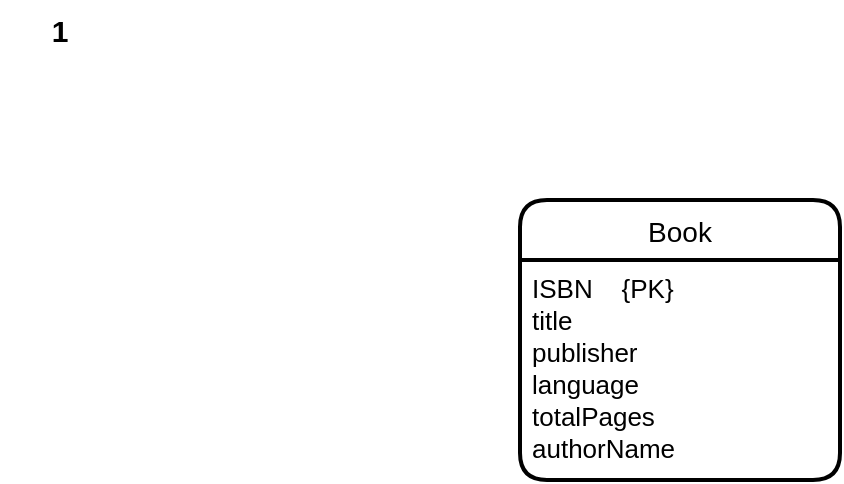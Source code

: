 <mxfile version="20.8.3" type="device" pages="10"><diagram id="em49HQUO6F98tgu2VS7F" name="Page-1"><mxGraphModel dx="1050" dy="581" grid="1" gridSize="10" guides="1" tooltips="1" connect="1" arrows="1" fold="1" page="1" pageScale="1" pageWidth="850" pageHeight="1100" math="0" shadow="0"><root><mxCell id="0"/><mxCell id="1" parent="0"/><mxCell id="4Pxe2GLM3o-UovhNpKrI-5" value="Book" style="swimlane;childLayout=stackLayout;horizontal=1;startSize=30;horizontalStack=0;rounded=1;fontSize=14;fontStyle=0;strokeWidth=2;resizeParent=0;resizeLast=1;shadow=0;dashed=0;align=center;" vertex="1" parent="1"><mxGeometry x="300" y="150" width="160" height="140" as="geometry"/></mxCell><mxCell id="4Pxe2GLM3o-UovhNpKrI-6" value="ISBN    {PK}&#10;title&#10;publisher&#10;language&#10;totalPages&#10;authorName" style="align=left;strokeColor=none;fillColor=none;spacingLeft=4;fontSize=13;verticalAlign=top;resizable=0;rotatable=0;part=1;" vertex="1" parent="4Pxe2GLM3o-UovhNpKrI-5"><mxGeometry y="30" width="160" height="110" as="geometry"/></mxCell><mxCell id="8RqC-u0zFsQGXUJhnK-9-1" value="&lt;font style=&quot;font-size: 15px;&quot;&gt;&lt;b&gt;1&lt;/b&gt;&lt;/font&gt;" style="text;html=1;strokeColor=none;fillColor=none;align=center;verticalAlign=middle;whiteSpace=wrap;rounded=0;fontSize=13;" vertex="1" parent="1"><mxGeometry x="40" y="50" width="60" height="30" as="geometry"/></mxCell></root></mxGraphModel></diagram><diagram id="4D7NI1IStGBQcWC2x3ae" name="Page-2"><mxGraphModel dx="1050" dy="523" grid="1" gridSize="10" guides="1" tooltips="1" connect="1" arrows="1" fold="1" page="1" pageScale="1" pageWidth="850" pageHeight="1100" math="0" shadow="0"><root><mxCell id="0"/><mxCell id="1" parent="0"/><mxCell id="xBbLlZNSWi98xusFp-vI-1" value="Book" style="swimlane;childLayout=stackLayout;horizontal=1;startSize=30;horizontalStack=0;rounded=1;fontSize=14;fontStyle=0;strokeWidth=2;resizeParent=0;resizeLast=1;shadow=0;dashed=0;align=center;" vertex="1" parent="1"><mxGeometry x="160" y="130" width="160" height="130" as="geometry"/></mxCell><mxCell id="xBbLlZNSWi98xusFp-vI-2" value="ISBN    {PK}&#10;title&#10;publisher&#10;language&#10;totalPages" style="align=left;strokeColor=none;fillColor=none;spacingLeft=4;fontSize=13;verticalAlign=top;resizable=0;rotatable=0;part=1;" vertex="1" parent="xBbLlZNSWi98xusFp-vI-1"><mxGeometry y="30" width="160" height="100" as="geometry"/></mxCell><mxCell id="xBbLlZNSWi98xusFp-vI-3" value="Author" style="swimlane;childLayout=stackLayout;horizontal=1;startSize=30;horizontalStack=0;rounded=1;fontSize=14;fontStyle=0;strokeWidth=2;resizeParent=0;resizeLast=1;shadow=0;dashed=0;align=center;" vertex="1" parent="1"><mxGeometry x="530" y="135" width="160" height="120" as="geometry"/></mxCell><mxCell id="xBbLlZNSWi98xusFp-vI-4" value="authorId    {PK}&#10;name&#10;placeOfOrigin" style="align=left;strokeColor=none;fillColor=none;spacingLeft=4;fontSize=13;verticalAlign=top;resizable=0;rotatable=0;part=1;" vertex="1" parent="xBbLlZNSWi98xusFp-vI-3"><mxGeometry y="30" width="160" height="90" as="geometry"/></mxCell><mxCell id="xBbLlZNSWi98xusFp-vI-6" value="" style="endArrow=classic;html=1;rounded=0;fontSize=13;exitX=0;exitY=0.5;exitDx=0;exitDy=0;entryX=1.017;entryY=0.362;entryDx=0;entryDy=0;entryPerimeter=0;" edge="1" parent="1" source="xBbLlZNSWi98xusFp-vI-3" target="xBbLlZNSWi98xusFp-vI-2"><mxGeometry width="50" height="50" relative="1" as="geometry"><mxPoint x="400" y="330" as="sourcePoint"/><mxPoint x="450" y="280" as="targetPoint"/></mxGeometry></mxCell><mxCell id="xBbLlZNSWi98xusFp-vI-7" value="writes" style="text;html=1;strokeColor=none;fillColor=none;align=center;verticalAlign=middle;whiteSpace=wrap;rounded=0;fontSize=13;" vertex="1" parent="1"><mxGeometry x="395" y="170" width="60" height="30" as="geometry"/></mxCell><mxCell id="xBbLlZNSWi98xusFp-vI-8" value="1..*" style="text;html=1;strokeColor=none;fillColor=none;align=center;verticalAlign=middle;whiteSpace=wrap;rounded=0;fontSize=13;" vertex="1" parent="1"><mxGeometry x="310" y="200" width="60" height="30" as="geometry"/></mxCell><mxCell id="xBbLlZNSWi98xusFp-vI-9" value="1..1" style="text;html=1;strokeColor=none;fillColor=none;align=center;verticalAlign=middle;whiteSpace=wrap;rounded=0;fontSize=13;" vertex="1" parent="1"><mxGeometry x="480" y="200" width="60" height="30" as="geometry"/></mxCell><mxCell id="7C8YVGfavrSms_Jtfvi5-1" value="&lt;span style=&quot;color: rgb(0, 0, 0); font-family: Helvetica; font-size: 13px; font-style: normal; font-variant-ligatures: normal; font-variant-caps: normal; font-weight: 400; letter-spacing: normal; orphans: 2; text-align: center; text-indent: 0px; text-transform: none; widows: 2; word-spacing: 0px; -webkit-text-stroke-width: 0px; background-color: rgb(251, 251, 251); text-decoration-thickness: initial; text-decoration-style: initial; text-decoration-color: initial; float: none; display: inline !important;&quot;&gt;{authorId is a Primary key added by me}&lt;/span&gt;" style="text;whiteSpace=wrap;html=1;fontSize=13;" vertex="1" parent="1"><mxGeometry x="550" y="260" width="130" height="50" as="geometry"/></mxCell><mxCell id="QcgUV7USD4Li4kKsUYJy-1" value="&lt;font style=&quot;font-size: 15px;&quot;&gt;&lt;b&gt;2&lt;/b&gt;&lt;/font&gt;" style="text;html=1;strokeColor=none;fillColor=none;align=center;verticalAlign=middle;whiteSpace=wrap;rounded=0;fontSize=13;" vertex="1" parent="1"><mxGeometry x="40" y="50" width="60" height="30" as="geometry"/></mxCell></root></mxGraphModel></diagram><diagram id="MW9VjwIF_dgGICYse0jq" name="Page-3"><mxGraphModel dx="1050" dy="523" grid="1" gridSize="10" guides="1" tooltips="1" connect="1" arrows="1" fold="1" page="1" pageScale="1" pageWidth="850" pageHeight="1100" math="0" shadow="0"><root><mxCell id="0"/><mxCell id="1" parent="0"/><mxCell id="c5oSD9W3ed1blnRoFO56-1" value="Book" style="swimlane;childLayout=stackLayout;horizontal=1;startSize=30;horizontalStack=0;rounded=1;fontSize=14;fontStyle=0;strokeWidth=2;resizeParent=0;resizeLast=1;shadow=0;dashed=0;align=center;" vertex="1" parent="1"><mxGeometry x="180" y="140" width="160" height="120" as="geometry"/></mxCell><mxCell id="c5oSD9W3ed1blnRoFO56-2" value="ISBN    {PK}&#10;title&#10;language&#10;totalPages" style="align=left;strokeColor=none;fillColor=none;spacingLeft=4;fontSize=13;verticalAlign=top;resizable=0;rotatable=0;part=1;" vertex="1" parent="c5oSD9W3ed1blnRoFO56-1"><mxGeometry y="30" width="160" height="90" as="geometry"/></mxCell><mxCell id="c5oSD9W3ed1blnRoFO56-3" value="Author" style="swimlane;childLayout=stackLayout;horizontal=1;startSize=30;horizontalStack=0;rounded=1;fontSize=14;fontStyle=0;strokeWidth=2;resizeParent=0;resizeLast=1;shadow=0;dashed=0;align=center;" vertex="1" parent="1"><mxGeometry x="520" y="140" width="160" height="120" as="geometry"/></mxCell><mxCell id="c5oSD9W3ed1blnRoFO56-4" value="authorId     {PK}&#10;name&#10;placeOfOrigin" style="align=left;strokeColor=none;fillColor=none;spacingLeft=4;fontSize=13;verticalAlign=top;resizable=0;rotatable=0;part=1;" vertex="1" parent="c5oSD9W3ed1blnRoFO56-3"><mxGeometry y="30" width="160" height="90" as="geometry"/></mxCell><mxCell id="c5oSD9W3ed1blnRoFO56-5" value="Publisher" style="swimlane;childLayout=stackLayout;horizontal=1;startSize=30;horizontalStack=0;rounded=1;fontSize=14;fontStyle=0;strokeWidth=2;resizeParent=0;resizeLast=1;shadow=0;dashed=0;align=center;" vertex="1" parent="1"><mxGeometry x="520" y="360" width="160" height="120" as="geometry"/></mxCell><mxCell id="c5oSD9W3ed1blnRoFO56-6" value="publisherId    {PK}&#10;name&#10;city&#10;country" style="align=left;strokeColor=none;fillColor=none;spacingLeft=4;fontSize=13;verticalAlign=top;resizable=0;rotatable=0;part=1;" vertex="1" parent="c5oSD9W3ed1blnRoFO56-5"><mxGeometry y="30" width="160" height="90" as="geometry"/></mxCell><mxCell id="c5oSD9W3ed1blnRoFO56-7" value="" style="endArrow=classic;html=1;rounded=0;fontSize=13;exitX=1;exitY=0.5;exitDx=0;exitDy=0;entryX=0;entryY=0.5;entryDx=0;entryDy=0;" edge="1" parent="1" source="c5oSD9W3ed1blnRoFO56-2" target="c5oSD9W3ed1blnRoFO56-4"><mxGeometry width="50" height="50" relative="1" as="geometry"><mxPoint x="400" y="330" as="sourcePoint"/><mxPoint x="450" y="280" as="targetPoint"/></mxGeometry></mxCell><mxCell id="c5oSD9W3ed1blnRoFO56-8" value="writtenBy" style="text;html=1;strokeColor=none;fillColor=none;align=center;verticalAlign=middle;whiteSpace=wrap;rounded=0;fontSize=13;" vertex="1" parent="1"><mxGeometry x="400" y="190" width="60" height="30" as="geometry"/></mxCell><mxCell id="c5oSD9W3ed1blnRoFO56-10" value="1..*" style="text;html=1;strokeColor=none;fillColor=none;align=center;verticalAlign=middle;whiteSpace=wrap;rounded=0;fontSize=13;" vertex="1" parent="1"><mxGeometry x="470" y="220" width="60" height="30" as="geometry"/></mxCell><mxCell id="c5oSD9W3ed1blnRoFO56-11" value="1..*" style="text;html=1;strokeColor=none;fillColor=none;align=center;verticalAlign=middle;whiteSpace=wrap;rounded=0;fontSize=13;" vertex="1" parent="1"><mxGeometry x="330" y="220" width="60" height="30" as="geometry"/></mxCell><mxCell id="c5oSD9W3ed1blnRoFO56-12" value="" style="endArrow=classic;html=1;rounded=0;fontSize=13;entryX=0.5;entryY=1;entryDx=0;entryDy=0;" edge="1" parent="1" target="c5oSD9W3ed1blnRoFO56-2"><mxGeometry width="50" height="50" relative="1" as="geometry"><mxPoint x="260" y="420" as="sourcePoint"/><mxPoint x="450" y="280" as="targetPoint"/></mxGeometry></mxCell><mxCell id="c5oSD9W3ed1blnRoFO56-13" value="" style="endArrow=none;html=1;rounded=0;fontSize=13;entryX=-0.015;entryY=0.336;entryDx=0;entryDy=0;entryPerimeter=0;" edge="1" parent="1" target="c5oSD9W3ed1blnRoFO56-6"><mxGeometry width="50" height="50" relative="1" as="geometry"><mxPoint x="260" y="420" as="sourcePoint"/><mxPoint x="450" y="280" as="targetPoint"/></mxGeometry></mxCell><mxCell id="c5oSD9W3ed1blnRoFO56-14" value="publishes" style="text;html=1;strokeColor=none;fillColor=none;align=center;verticalAlign=middle;whiteSpace=wrap;rounded=0;fontSize=13;" vertex="1" parent="1"><mxGeometry x="270" y="420" width="60" height="30" as="geometry"/></mxCell><mxCell id="c5oSD9W3ed1blnRoFO56-15" value="1..*" style="text;html=1;strokeColor=none;fillColor=none;align=center;verticalAlign=middle;whiteSpace=wrap;rounded=0;fontSize=13;" vertex="1" parent="1"><mxGeometry x="210" y="270" width="60" height="30" as="geometry"/></mxCell><mxCell id="c5oSD9W3ed1blnRoFO56-16" value="1..1" style="text;html=1;strokeColor=none;fillColor=none;align=center;verticalAlign=middle;whiteSpace=wrap;rounded=0;fontSize=13;" vertex="1" parent="1"><mxGeometry x="470" y="420" width="60" height="30" as="geometry"/></mxCell><mxCell id="c5oSD9W3ed1blnRoFO56-25" value="{publisherId is a Primary key added by me}" style="text;html=1;strokeColor=none;fillColor=none;align=center;verticalAlign=middle;whiteSpace=wrap;rounded=0;fontSize=13;" vertex="1" parent="1"><mxGeometry x="540" y="480" width="120" height="60" as="geometry"/></mxCell><mxCell id="c5oSD9W3ed1blnRoFO56-27" value="{authorId is a Primary key added by me}" style="text;html=1;strokeColor=none;fillColor=none;align=center;verticalAlign=middle;whiteSpace=wrap;rounded=0;fontSize=13;" vertex="1" parent="1"><mxGeometry x="530" y="260" width="120" height="60" as="geometry"/></mxCell><mxCell id="UdQjd_RxcVc2izma8GKF-1" value="&lt;font style=&quot;font-size: 15px;&quot;&gt;&lt;b&gt;3&lt;/b&gt;&lt;/font&gt;" style="text;html=1;strokeColor=none;fillColor=none;align=center;verticalAlign=middle;whiteSpace=wrap;rounded=0;fontSize=13;" vertex="1" parent="1"><mxGeometry x="40" y="50" width="60" height="30" as="geometry"/></mxCell></root></mxGraphModel></diagram><diagram id="RR2Hn0aANAKV0ElpyQyD" name="Page-4"><mxGraphModel dx="1050" dy="523" grid="1" gridSize="10" guides="1" tooltips="1" connect="1" arrows="1" fold="1" page="1" pageScale="1" pageWidth="850" pageHeight="1100" math="0" shadow="0"><root><mxCell id="0"/><mxCell id="1" parent="0"/><mxCell id="3CfBchFyKI7Il9-cLbLR-1" value="TelevisionSet" style="swimlane;childLayout=stackLayout;horizontal=1;startSize=30;horizontalStack=0;rounded=1;fontSize=14;fontStyle=0;strokeWidth=2;resizeParent=0;resizeLast=1;shadow=0;dashed=0;align=center;" vertex="1" parent="1"><mxGeometry x="50" y="240" width="160" height="120" as="geometry"/></mxCell><mxCell id="3CfBchFyKI7Il9-cLbLR-2" value="SerialNumber    {PK}" style="align=left;strokeColor=none;fillColor=none;spacingLeft=4;fontSize=13;verticalAlign=top;resizable=0;rotatable=0;part=1;" vertex="1" parent="3CfBchFyKI7Il9-cLbLR-1"><mxGeometry y="30" width="160" height="90" as="geometry"/></mxCell><mxCell id="3CfBchFyKI7Il9-cLbLR-3" value="Manufacturer" style="swimlane;childLayout=stackLayout;horizontal=1;startSize=30;horizontalStack=0;rounded=1;fontSize=14;fontStyle=0;strokeWidth=2;resizeParent=0;resizeLast=1;shadow=0;dashed=0;align=center;" vertex="1" parent="1"><mxGeometry x="370" y="240" width="160" height="120" as="geometry"/></mxCell><mxCell id="3CfBchFyKI7Il9-cLbLR-4" value="name      {PK}" style="align=left;strokeColor=none;fillColor=none;spacingLeft=4;fontSize=13;verticalAlign=top;resizable=0;rotatable=0;part=1;" vertex="1" parent="3CfBchFyKI7Il9-cLbLR-3"><mxGeometry y="30" width="160" height="90" as="geometry"/></mxCell><mxCell id="3CfBchFyKI7Il9-cLbLR-5" value="" style="endArrow=classic;html=1;rounded=0;fontSize=13;entryX=-0.003;entryY=0.353;entryDx=0;entryDy=0;entryPerimeter=0;exitX=1.025;exitY=0.362;exitDx=0;exitDy=0;exitPerimeter=0;" edge="1" parent="1" source="3CfBchFyKI7Il9-cLbLR-2" target="3CfBchFyKI7Il9-cLbLR-4"><mxGeometry width="50" height="50" relative="1" as="geometry"><mxPoint x="261" y="303" as="sourcePoint"/><mxPoint x="450" y="380" as="targetPoint"/></mxGeometry></mxCell><mxCell id="3CfBchFyKI7Il9-cLbLR-6" value="madeBy" style="text;html=1;strokeColor=none;fillColor=none;align=center;verticalAlign=middle;whiteSpace=wrap;rounded=0;fontSize=13;" vertex="1" parent="1"><mxGeometry x="260" y="300" width="60" height="30" as="geometry"/></mxCell><mxCell id="3CfBchFyKI7Il9-cLbLR-7" value="Model" style="swimlane;childLayout=stackLayout;horizontal=1;startSize=30;horizontalStack=0;rounded=1;fontSize=14;fontStyle=0;strokeWidth=2;resizeParent=0;resizeLast=1;shadow=0;dashed=0;align=center;" vertex="1" parent="1"><mxGeometry x="670" y="240" width="160" height="120" as="geometry"/></mxCell><mxCell id="3CfBchFyKI7Il9-cLbLR-8" value="modelName    {PK}" style="align=left;strokeColor=none;fillColor=none;spacingLeft=4;fontSize=13;verticalAlign=top;resizable=0;rotatable=0;part=1;" vertex="1" parent="3CfBchFyKI7Il9-cLbLR-7"><mxGeometry y="30" width="160" height="90" as="geometry"/></mxCell><mxCell id="3CfBchFyKI7Il9-cLbLR-9" value="" style="endArrow=classic;html=1;rounded=0;fontSize=13;entryX=0.56;entryY=1.038;entryDx=0;entryDy=0;entryPerimeter=0;" edge="1" parent="1" target="3CfBchFyKI7Il9-cLbLR-8"><mxGeometry width="50" height="50" relative="1" as="geometry"><mxPoint x="120" y="440" as="sourcePoint"/><mxPoint x="450" y="380" as="targetPoint"/><Array as="points"><mxPoint x="760" y="440"/></Array></mxGeometry></mxCell><mxCell id="3CfBchFyKI7Il9-cLbLR-12" value="" style="endArrow=none;html=1;rounded=0;fontSize=13;entryX=0.44;entryY=1.029;entryDx=0;entryDy=0;entryPerimeter=0;" edge="1" parent="1" target="3CfBchFyKI7Il9-cLbLR-2"><mxGeometry width="50" height="50" relative="1" as="geometry"><mxPoint x="120" y="440" as="sourcePoint"/><mxPoint x="120" y="370" as="targetPoint"/></mxGeometry></mxCell><mxCell id="3CfBchFyKI7Il9-cLbLR-13" value="associated" style="text;html=1;strokeColor=none;fillColor=none;align=center;verticalAlign=middle;whiteSpace=wrap;rounded=0;fontSize=13;" vertex="1" parent="1"><mxGeometry x="410" y="440" width="70" height="30" as="geometry"/></mxCell><mxCell id="3CfBchFyKI7Il9-cLbLR-14" value="1..*" style="text;html=1;strokeColor=none;fillColor=none;align=center;verticalAlign=middle;whiteSpace=wrap;rounded=0;fontSize=13;" vertex="1" parent="1"><mxGeometry x="200" y="300" width="60" height="30" as="geometry"/></mxCell><mxCell id="3CfBchFyKI7Il9-cLbLR-15" value="1..*" style="text;html=1;strokeColor=none;fillColor=none;align=center;verticalAlign=middle;whiteSpace=wrap;rounded=0;fontSize=13;" vertex="1" parent="1"><mxGeometry x="110" y="360" width="60" height="30" as="geometry"/></mxCell><mxCell id="3CfBchFyKI7Il9-cLbLR-21" value="1..*" style="text;html=1;strokeColor=none;fillColor=none;align=center;verticalAlign=middle;whiteSpace=wrap;rounded=0;fontSize=13;" vertex="1" parent="1"><mxGeometry x="620" y="300" width="60" height="30" as="geometry"/></mxCell><mxCell id="3CfBchFyKI7Il9-cLbLR-22" value="1..*" style="text;html=1;strokeColor=none;fillColor=none;align=center;verticalAlign=middle;whiteSpace=wrap;rounded=0;fontSize=13;" vertex="1" parent="1"><mxGeometry x="520" y="300" width="60" height="30" as="geometry"/></mxCell><mxCell id="3CfBchFyKI7Il9-cLbLR-16" value="1..1" style="text;html=1;strokeColor=none;fillColor=none;align=center;verticalAlign=middle;whiteSpace=wrap;rounded=0;fontSize=13;" vertex="1" parent="1"><mxGeometry x="320" y="300" width="60" height="30" as="geometry"/></mxCell><mxCell id="3CfBchFyKI7Il9-cLbLR-17" value="1..1" style="text;html=1;strokeColor=none;fillColor=none;align=center;verticalAlign=middle;whiteSpace=wrap;rounded=0;fontSize=13;" vertex="1" parent="1"><mxGeometry x="750" y="360" width="60" height="30" as="geometry"/></mxCell><mxCell id="3CfBchFyKI7Il9-cLbLR-18" value="" style="endArrow=classic;html=1;rounded=0;fontSize=13;exitX=1.005;exitY=0.38;exitDx=0;exitDy=0;exitPerimeter=0;" edge="1" parent="1" source="3CfBchFyKI7Il9-cLbLR-4"><mxGeometry width="50" height="50" relative="1" as="geometry"><mxPoint x="400" y="430" as="sourcePoint"/><mxPoint x="670" y="304" as="targetPoint"/></mxGeometry></mxCell><mxCell id="3CfBchFyKI7Il9-cLbLR-20" value="produces" style="text;html=1;strokeColor=none;fillColor=none;align=center;verticalAlign=middle;whiteSpace=wrap;rounded=0;fontSize=13;" vertex="1" parent="1"><mxGeometry x="570" y="300" width="60" height="30" as="geometry"/></mxCell><mxCell id="s3oDAC_uJIh5xVNYznjq-1" value="&lt;font style=&quot;font-size: 15px;&quot;&gt;&lt;b&gt;4&lt;/b&gt;&lt;/font&gt;" style="text;html=1;strokeColor=none;fillColor=none;align=center;verticalAlign=middle;whiteSpace=wrap;rounded=0;fontSize=13;" vertex="1" parent="1"><mxGeometry x="40" y="50" width="60" height="30" as="geometry"/></mxCell></root></mxGraphModel></diagram><diagram id="SjlKkJZMpt0oCIVXqx5G" name="Page-5"><mxGraphModel dx="1050" dy="523" grid="1" gridSize="10" guides="1" tooltips="1" connect="1" arrows="1" fold="1" page="1" pageScale="1" pageWidth="850" pageHeight="1100" math="0" shadow="0"><root><mxCell id="0"/><mxCell id="1" parent="0"/><mxCell id="-L4eq9BywUayrcyo9Qg--1" value="TelevisionSet" style="swimlane;childLayout=stackLayout;horizontal=1;startSize=30;horizontalStack=0;rounded=1;fontSize=14;fontStyle=0;strokeWidth=2;resizeParent=0;resizeLast=1;shadow=0;dashed=0;align=center;" vertex="1" parent="1"><mxGeometry x="60" y="460" width="160" height="120" as="geometry"/></mxCell><mxCell id="-L4eq9BywUayrcyo9Qg--2" value="SerialNumber    {PK}" style="align=left;strokeColor=none;fillColor=none;spacingLeft=4;fontSize=13;verticalAlign=top;resizable=0;rotatable=0;part=1;" vertex="1" parent="-L4eq9BywUayrcyo9Qg--1"><mxGeometry y="30" width="160" height="90" as="geometry"/></mxCell><mxCell id="-L4eq9BywUayrcyo9Qg--3" value="Manufacturer" style="swimlane;childLayout=stackLayout;horizontal=1;startSize=30;horizontalStack=0;rounded=1;fontSize=14;fontStyle=0;strokeWidth=2;resizeParent=0;resizeLast=1;shadow=0;dashed=0;align=center;" vertex="1" parent="1"><mxGeometry x="380" y="460" width="160" height="120" as="geometry"/></mxCell><mxCell id="-L4eq9BywUayrcyo9Qg--4" value="name      {PK}" style="align=left;strokeColor=none;fillColor=none;spacingLeft=4;fontSize=13;verticalAlign=top;resizable=0;rotatable=0;part=1;" vertex="1" parent="-L4eq9BywUayrcyo9Qg--3"><mxGeometry y="30" width="160" height="90" as="geometry"/></mxCell><mxCell id="-L4eq9BywUayrcyo9Qg--5" value="" style="endArrow=classic;html=1;rounded=0;fontSize=13;entryX=-0.003;entryY=0.353;entryDx=0;entryDy=0;entryPerimeter=0;exitX=1.025;exitY=0.362;exitDx=0;exitDy=0;exitPerimeter=0;" edge="1" parent="1" source="-L4eq9BywUayrcyo9Qg--2" target="-L4eq9BywUayrcyo9Qg--4"><mxGeometry width="50" height="50" relative="1" as="geometry"><mxPoint x="271" y="523" as="sourcePoint"/><mxPoint x="460" y="600" as="targetPoint"/></mxGeometry></mxCell><mxCell id="-L4eq9BywUayrcyo9Qg--6" value="madeBy" style="text;html=1;strokeColor=none;fillColor=none;align=center;verticalAlign=middle;whiteSpace=wrap;rounded=0;fontSize=13;" vertex="1" parent="1"><mxGeometry x="270" y="520" width="60" height="30" as="geometry"/></mxCell><mxCell id="-L4eq9BywUayrcyo9Qg--7" value="Model" style="swimlane;childLayout=stackLayout;horizontal=1;startSize=30;horizontalStack=0;rounded=1;fontSize=14;fontStyle=0;strokeWidth=2;resizeParent=0;resizeLast=1;shadow=0;dashed=0;align=center;" vertex="1" parent="1"><mxGeometry x="680" y="460" width="160" height="120" as="geometry"/></mxCell><mxCell id="-L4eq9BywUayrcyo9Qg--9" value="" style="endArrow=classic;html=1;rounded=0;fontSize=13;entryX=0.56;entryY=1.038;entryDx=0;entryDy=0;entryPerimeter=0;" edge="1" parent="1"><mxGeometry width="50" height="50" relative="1" as="geometry"><mxPoint x="130" y="660" as="sourcePoint"/><mxPoint x="769.6" y="583.42" as="targetPoint"/><Array as="points"><mxPoint x="770" y="660"/></Array></mxGeometry></mxCell><mxCell id="-L4eq9BywUayrcyo9Qg--10" value="" style="endArrow=none;html=1;rounded=0;fontSize=13;entryX=0.44;entryY=1.029;entryDx=0;entryDy=0;entryPerimeter=0;" edge="1" parent="1" target="-L4eq9BywUayrcyo9Qg--2"><mxGeometry width="50" height="50" relative="1" as="geometry"><mxPoint x="130" y="660" as="sourcePoint"/><mxPoint x="130" y="590" as="targetPoint"/></mxGeometry></mxCell><mxCell id="-L4eq9BywUayrcyo9Qg--11" value="associated" style="text;html=1;strokeColor=none;fillColor=none;align=center;verticalAlign=middle;whiteSpace=wrap;rounded=0;fontSize=13;" vertex="1" parent="1"><mxGeometry x="420" y="660" width="70" height="30" as="geometry"/></mxCell><mxCell id="-L4eq9BywUayrcyo9Qg--12" value="1..*" style="text;html=1;strokeColor=none;fillColor=none;align=center;verticalAlign=middle;whiteSpace=wrap;rounded=0;fontSize=13;" vertex="1" parent="1"><mxGeometry x="210" y="520" width="60" height="30" as="geometry"/></mxCell><mxCell id="-L4eq9BywUayrcyo9Qg--13" value="1..*" style="text;html=1;strokeColor=none;fillColor=none;align=center;verticalAlign=middle;whiteSpace=wrap;rounded=0;fontSize=13;" vertex="1" parent="1"><mxGeometry x="120" y="580" width="60" height="30" as="geometry"/></mxCell><mxCell id="-L4eq9BywUayrcyo9Qg--14" value="1..*" style="text;html=1;strokeColor=none;fillColor=none;align=center;verticalAlign=middle;whiteSpace=wrap;rounded=0;fontSize=13;" vertex="1" parent="1"><mxGeometry x="630" y="520" width="60" height="30" as="geometry"/></mxCell><mxCell id="-L4eq9BywUayrcyo9Qg--15" value="1..*" style="text;html=1;strokeColor=none;fillColor=none;align=center;verticalAlign=middle;whiteSpace=wrap;rounded=0;fontSize=13;" vertex="1" parent="1"><mxGeometry x="530" y="520" width="60" height="30" as="geometry"/></mxCell><mxCell id="-L4eq9BywUayrcyo9Qg--16" value="1..1" style="text;html=1;strokeColor=none;fillColor=none;align=center;verticalAlign=middle;whiteSpace=wrap;rounded=0;fontSize=13;" vertex="1" parent="1"><mxGeometry x="330" y="520" width="60" height="30" as="geometry"/></mxCell><mxCell id="-L4eq9BywUayrcyo9Qg--17" value="1..1" style="text;html=1;strokeColor=none;fillColor=none;align=center;verticalAlign=middle;whiteSpace=wrap;rounded=0;fontSize=13;" vertex="1" parent="1"><mxGeometry x="760" y="580" width="60" height="30" as="geometry"/></mxCell><mxCell id="-L4eq9BywUayrcyo9Qg--18" value="" style="endArrow=classic;html=1;rounded=0;fontSize=13;exitX=1.005;exitY=0.38;exitDx=0;exitDy=0;exitPerimeter=0;" edge="1" parent="1" source="-L4eq9BywUayrcyo9Qg--4"><mxGeometry width="50" height="50" relative="1" as="geometry"><mxPoint x="410" y="650" as="sourcePoint"/><mxPoint x="680" y="524" as="targetPoint"/></mxGeometry></mxCell><mxCell id="-L4eq9BywUayrcyo9Qg--19" value="produces" style="text;html=1;strokeColor=none;fillColor=none;align=center;verticalAlign=middle;whiteSpace=wrap;rounded=0;fontSize=13;" vertex="1" parent="1"><mxGeometry x="580" y="520" width="60" height="30" as="geometry"/></mxCell><mxCell id="Kn_ozKoEfQvT1x5h4Lu3-1" value="1..*" style="text;html=1;strokeColor=none;fillColor=none;align=center;verticalAlign=middle;whiteSpace=wrap;rounded=0;fontSize=13;" vertex="1" parent="1"><mxGeometry x="130" y="410" width="60" height="30" as="geometry"/></mxCell><mxCell id="Kn_ozKoEfQvT1x5h4Lu3-2" value="1..1" style="text;html=1;strokeColor=none;fillColor=none;align=center;verticalAlign=middle;whiteSpace=wrap;rounded=0;fontSize=13;" vertex="1" parent="1"><mxGeometry x="320" y="300" width="60" height="30" as="geometry"/></mxCell><mxCell id="Kn_ozKoEfQvT1x5h4Lu3-3" value="ElectronicStore" style="swimlane;childLayout=stackLayout;horizontal=1;startSize=30;horizontalStack=0;rounded=1;fontSize=14;fontStyle=0;strokeWidth=2;resizeParent=0;resizeLast=1;shadow=0;dashed=0;align=center;" vertex="1" parent="1"><mxGeometry x="375" y="240" width="160" height="150" as="geometry"/></mxCell><mxCell id="Kn_ozKoEfQvT1x5h4Lu3-4" value="storeName    {PK}&#10;Address        {AK}&#10;    streetNumber&#10;    streetAddress&#10;    town&#10;    state&#10;    zipcode" style="align=left;strokeColor=none;fillColor=none;spacingLeft=4;fontSize=13;verticalAlign=top;resizable=0;rotatable=0;part=1;" vertex="1" parent="Kn_ozKoEfQvT1x5h4Lu3-3"><mxGeometry y="30" width="160" height="120" as="geometry"/></mxCell><mxCell id="Kn_ozKoEfQvT1x5h4Lu3-5" value="stocks" style="text;html=1;strokeColor=none;fillColor=none;align=center;verticalAlign=middle;whiteSpace=wrap;rounded=0;fontSize=13;rotation=-30;" vertex="1" parent="1"><mxGeometry x="230" y="360" width="60" height="30" as="geometry"/></mxCell><mxCell id="LwseHBHdsO-NDM2rHgdC-1" value="" style="endArrow=classic;html=1;rounded=0;fontSize=13;entryX=0.45;entryY=-0.032;entryDx=0;entryDy=0;entryPerimeter=0;exitX=-0.009;exitY=0.438;exitDx=0;exitDy=0;exitPerimeter=0;" edge="1" parent="1"><mxGeometry width="50" height="50" relative="1" as="geometry"><mxPoint x="373.56" y="322.56" as="sourcePoint"/><mxPoint x="132" y="456.16" as="targetPoint"/></mxGeometry></mxCell><mxCell id="a4Q34q7_3r1WOwKAbftn-1" value="&lt;font style=&quot;font-size: 15px;&quot;&gt;&lt;b&gt;5&lt;/b&gt;&lt;/font&gt;" style="text;html=1;strokeColor=none;fillColor=none;align=center;verticalAlign=middle;whiteSpace=wrap;rounded=0;fontSize=13;" vertex="1" parent="1"><mxGeometry x="40" y="50" width="60" height="30" as="geometry"/></mxCell></root></mxGraphModel></diagram><diagram id="w0zP-mRJ3W0auhc5Ecj-" name="Page-6"><mxGraphModel dx="1167" dy="1681" grid="1" gridSize="10" guides="1" tooltips="1" connect="1" arrows="1" fold="1" page="1" pageScale="1" pageWidth="850" pageHeight="1100" math="0" shadow="0"><root><mxCell id="0"/><mxCell id="1" parent="0"/><mxCell id="AEfmgmNqPnBXTqxbBiGy-36" value="TelevisionSet" style="swimlane;childLayout=stackLayout;horizontal=1;startSize=30;horizontalStack=0;rounded=1;fontSize=14;fontStyle=0;strokeWidth=2;resizeParent=0;resizeLast=1;shadow=0;dashed=0;align=center;" vertex="1" parent="1"><mxGeometry x="35" y="-570" width="160" height="120" as="geometry"/></mxCell><mxCell id="AEfmgmNqPnBXTqxbBiGy-37" value="SerialNumber    {PK}" style="align=left;strokeColor=none;fillColor=none;spacingLeft=4;fontSize=13;verticalAlign=top;resizable=0;rotatable=0;part=1;" vertex="1" parent="AEfmgmNqPnBXTqxbBiGy-36"><mxGeometry y="30" width="160" height="90" as="geometry"/></mxCell><mxCell id="AEfmgmNqPnBXTqxbBiGy-38" value="Manufacturer" style="swimlane;childLayout=stackLayout;horizontal=1;startSize=30;horizontalStack=0;rounded=1;fontSize=14;fontStyle=0;strokeWidth=2;resizeParent=0;resizeLast=1;shadow=0;dashed=0;align=center;" vertex="1" parent="1"><mxGeometry x="355" y="-570" width="160" height="120" as="geometry"/></mxCell><mxCell id="AEfmgmNqPnBXTqxbBiGy-39" value="name      {PK}" style="align=left;strokeColor=none;fillColor=none;spacingLeft=4;fontSize=13;verticalAlign=top;resizable=0;rotatable=0;part=1;" vertex="1" parent="AEfmgmNqPnBXTqxbBiGy-38"><mxGeometry y="30" width="160" height="90" as="geometry"/></mxCell><mxCell id="AEfmgmNqPnBXTqxbBiGy-40" value="" style="endArrow=classic;html=1;rounded=0;fontSize=13;entryX=-0.003;entryY=0.353;entryDx=0;entryDy=0;entryPerimeter=0;exitX=1.025;exitY=0.362;exitDx=0;exitDy=0;exitPerimeter=0;" edge="1" parent="1" source="AEfmgmNqPnBXTqxbBiGy-37" target="AEfmgmNqPnBXTqxbBiGy-39"><mxGeometry width="50" height="50" relative="1" as="geometry"><mxPoint x="246" y="-507" as="sourcePoint"/><mxPoint x="435" y="-430" as="targetPoint"/></mxGeometry></mxCell><mxCell id="AEfmgmNqPnBXTqxbBiGy-41" value="madeBy" style="text;html=1;strokeColor=none;fillColor=none;align=center;verticalAlign=middle;whiteSpace=wrap;rounded=0;fontSize=13;" vertex="1" parent="1"><mxGeometry x="245" y="-510" width="60" height="30" as="geometry"/></mxCell><mxCell id="AEfmgmNqPnBXTqxbBiGy-42" value="Model" style="swimlane;childLayout=stackLayout;horizontal=1;startSize=30;horizontalStack=0;rounded=1;fontSize=14;fontStyle=0;strokeWidth=2;resizeParent=0;resizeLast=1;shadow=0;dashed=0;align=center;" vertex="1" parent="1"><mxGeometry x="655" y="-570" width="160" height="120" as="geometry"/></mxCell><mxCell id="AEfmgmNqPnBXTqxbBiGy-43" value="" style="endArrow=classic;html=1;rounded=0;fontSize=13;entryX=0.56;entryY=1.038;entryDx=0;entryDy=0;entryPerimeter=0;" edge="1" parent="1"><mxGeometry width="50" height="50" relative="1" as="geometry"><mxPoint x="105" y="-370" as="sourcePoint"/><mxPoint x="744.6" y="-446.58" as="targetPoint"/><Array as="points"><mxPoint x="745" y="-370"/></Array></mxGeometry></mxCell><mxCell id="AEfmgmNqPnBXTqxbBiGy-44" value="" style="endArrow=none;html=1;rounded=0;fontSize=13;entryX=0.44;entryY=1.029;entryDx=0;entryDy=0;entryPerimeter=0;" edge="1" parent="1" target="AEfmgmNqPnBXTqxbBiGy-37"><mxGeometry width="50" height="50" relative="1" as="geometry"><mxPoint x="105" y="-370" as="sourcePoint"/><mxPoint x="105" y="-440" as="targetPoint"/></mxGeometry></mxCell><mxCell id="AEfmgmNqPnBXTqxbBiGy-45" value="associated" style="text;html=1;strokeColor=none;fillColor=none;align=center;verticalAlign=middle;whiteSpace=wrap;rounded=0;fontSize=13;" vertex="1" parent="1"><mxGeometry x="395" y="-370" width="70" height="30" as="geometry"/></mxCell><mxCell id="AEfmgmNqPnBXTqxbBiGy-46" value="1..*" style="text;html=1;strokeColor=none;fillColor=none;align=center;verticalAlign=middle;whiteSpace=wrap;rounded=0;fontSize=13;" vertex="1" parent="1"><mxGeometry x="185" y="-510" width="60" height="30" as="geometry"/></mxCell><mxCell id="AEfmgmNqPnBXTqxbBiGy-47" value="1..*" style="text;html=1;strokeColor=none;fillColor=none;align=center;verticalAlign=middle;whiteSpace=wrap;rounded=0;fontSize=13;" vertex="1" parent="1"><mxGeometry x="95" y="-450" width="60" height="30" as="geometry"/></mxCell><mxCell id="AEfmgmNqPnBXTqxbBiGy-48" value="1..*" style="text;html=1;strokeColor=none;fillColor=none;align=center;verticalAlign=middle;whiteSpace=wrap;rounded=0;fontSize=13;" vertex="1" parent="1"><mxGeometry x="605" y="-510" width="60" height="30" as="geometry"/></mxCell><mxCell id="AEfmgmNqPnBXTqxbBiGy-49" value="1..*" style="text;html=1;strokeColor=none;fillColor=none;align=center;verticalAlign=middle;whiteSpace=wrap;rounded=0;fontSize=13;" vertex="1" parent="1"><mxGeometry x="505" y="-510" width="60" height="30" as="geometry"/></mxCell><mxCell id="AEfmgmNqPnBXTqxbBiGy-50" value="1..1" style="text;html=1;strokeColor=none;fillColor=none;align=center;verticalAlign=middle;whiteSpace=wrap;rounded=0;fontSize=13;" vertex="1" parent="1"><mxGeometry x="305" y="-510" width="60" height="30" as="geometry"/></mxCell><mxCell id="AEfmgmNqPnBXTqxbBiGy-51" value="1..1" style="text;html=1;strokeColor=none;fillColor=none;align=center;verticalAlign=middle;whiteSpace=wrap;rounded=0;fontSize=13;" vertex="1" parent="1"><mxGeometry x="735" y="-450" width="60" height="30" as="geometry"/></mxCell><mxCell id="AEfmgmNqPnBXTqxbBiGy-52" value="" style="endArrow=classic;html=1;rounded=0;fontSize=13;exitX=1.005;exitY=0.38;exitDx=0;exitDy=0;exitPerimeter=0;" edge="1" parent="1" source="AEfmgmNqPnBXTqxbBiGy-39"><mxGeometry width="50" height="50" relative="1" as="geometry"><mxPoint x="385" y="-380" as="sourcePoint"/><mxPoint x="655" y="-506" as="targetPoint"/></mxGeometry></mxCell><mxCell id="AEfmgmNqPnBXTqxbBiGy-53" value="produces" style="text;html=1;strokeColor=none;fillColor=none;align=center;verticalAlign=middle;whiteSpace=wrap;rounded=0;fontSize=13;" vertex="1" parent="1"><mxGeometry x="555" y="-510" width="60" height="30" as="geometry"/></mxCell><mxCell id="AEfmgmNqPnBXTqxbBiGy-54" value="1..*" style="text;html=1;strokeColor=none;fillColor=none;align=center;verticalAlign=middle;whiteSpace=wrap;rounded=0;fontSize=13;" vertex="1" parent="1"><mxGeometry x="65" y="-610" width="60" height="30" as="geometry"/></mxCell><mxCell id="AEfmgmNqPnBXTqxbBiGy-73" value="0..*" style="text;html=1;strokeColor=none;fillColor=none;align=center;verticalAlign=middle;whiteSpace=wrap;rounded=0;fontSize=13;" vertex="1" parent="1"><mxGeometry x="185" y="-570" width="60" height="30" as="geometry"/></mxCell><mxCell id="AEfmgmNqPnBXTqxbBiGy-55" value="1..1" style="text;html=1;strokeColor=none;fillColor=none;align=center;verticalAlign=middle;whiteSpace=wrap;rounded=0;fontSize=13;" vertex="1" parent="1"><mxGeometry x="65" y="-770" width="60" height="30" as="geometry"/></mxCell><mxCell id="AEfmgmNqPnBXTqxbBiGy-72" value="0..1" style="text;html=1;strokeColor=none;fillColor=none;align=center;verticalAlign=middle;whiteSpace=wrap;rounded=0;fontSize=13;" vertex="1" parent="1"><mxGeometry x="445" y="-800" width="60" height="30" as="geometry"/></mxCell><mxCell id="AEfmgmNqPnBXTqxbBiGy-71" value="1..1" style="text;html=1;strokeColor=none;fillColor=none;align=center;verticalAlign=middle;whiteSpace=wrap;rounded=0;fontSize=13;" vertex="1" parent="1"><mxGeometry x="185" y="-810" width="60" height="30" as="geometry"/></mxCell><mxCell id="AEfmgmNqPnBXTqxbBiGy-56" value="ElectronicStore" style="swimlane;childLayout=stackLayout;horizontal=1;startSize=30;horizontalStack=0;rounded=1;fontSize=14;fontStyle=0;strokeWidth=2;resizeParent=0;resizeLast=1;shadow=0;dashed=0;align=center;" vertex="1" parent="1"><mxGeometry x="35" y="-920" width="160" height="150" as="geometry"/></mxCell><mxCell id="AEfmgmNqPnBXTqxbBiGy-57" value="storeName    {PK}&#10;Address        {AK}&#10;    streetNumber&#10;    streetAddress&#10;    town&#10;    state&#10;    zipcode" style="align=left;strokeColor=none;fillColor=none;spacingLeft=4;fontSize=13;verticalAlign=top;resizable=0;rotatable=0;part=1;" vertex="1" parent="AEfmgmNqPnBXTqxbBiGy-56"><mxGeometry y="30" width="160" height="120" as="geometry"/></mxCell><mxCell id="AEfmgmNqPnBXTqxbBiGy-58" value="stocks" style="text;html=1;strokeColor=none;fillColor=none;align=center;verticalAlign=middle;whiteSpace=wrap;rounded=0;fontSize=13;rotation=0;" vertex="1" parent="1"><mxGeometry x="65" y="-690" width="60" height="30" as="geometry"/></mxCell><mxCell id="AEfmgmNqPnBXTqxbBiGy-59" value="Customer" style="swimlane;childLayout=stackLayout;horizontal=1;startSize=30;horizontalStack=0;rounded=1;fontSize=14;fontStyle=0;strokeWidth=2;resizeParent=0;resizeLast=1;shadow=0;dashed=0;align=center;" vertex="1" parent="1"><mxGeometry x="410" y="-920" width="160" height="120" as="geometry"/></mxCell><mxCell id="AEfmgmNqPnBXTqxbBiGy-60" value="creditCardNumber   {PK}&#10;name&#10;" style="align=left;strokeColor=none;fillColor=none;spacingLeft=4;fontSize=13;verticalAlign=top;resizable=0;rotatable=0;part=1;" vertex="1" parent="AEfmgmNqPnBXTqxbBiGy-59"><mxGeometry y="30" width="160" height="90" as="geometry"/></mxCell><mxCell id="AEfmgmNqPnBXTqxbBiGy-61" value="" style="endArrow=classic;html=1;rounded=0;fontSize=13;entryX=0.5;entryY=0;entryDx=0;entryDy=0;exitX=0.5;exitY=1;exitDx=0;exitDy=0;" edge="1" parent="1" source="AEfmgmNqPnBXTqxbBiGy-57" target="AEfmgmNqPnBXTqxbBiGy-36"><mxGeometry width="50" height="50" relative="1" as="geometry"><mxPoint x="385" y="-590" as="sourcePoint"/><mxPoint x="435" y="-640" as="targetPoint"/></mxGeometry></mxCell><mxCell id="AEfmgmNqPnBXTqxbBiGy-62" value="" style="rhombus;whiteSpace=wrap;html=1;fontSize=13;" vertex="1" parent="1"><mxGeometry x="235" y="-730" width="80" height="80" as="geometry"/></mxCell><mxCell id="AEfmgmNqPnBXTqxbBiGy-63" value="buys" style="text;html=1;strokeColor=none;fillColor=none;align=center;verticalAlign=middle;whiteSpace=wrap;rounded=0;fontSize=13;" vertex="1" parent="1"><mxGeometry x="245" y="-705" width="60" height="30" as="geometry"/></mxCell><mxCell id="AEfmgmNqPnBXTqxbBiGy-67" value="{A customer buys a television set at a store}&amp;nbsp;" style="text;html=1;strokeColor=none;fillColor=none;align=center;verticalAlign=middle;whiteSpace=wrap;rounded=0;fontSize=13;" vertex="1" parent="1"><mxGeometry x="305" y="-710" width="150" height="90" as="geometry"/></mxCell><mxCell id="AEfmgmNqPnBXTqxbBiGy-68" value="" style="endArrow=none;html=1;rounded=0;fontSize=13;entryX=1.015;entryY=0.668;entryDx=0;entryDy=0;entryPerimeter=0;exitX=0.5;exitY=0;exitDx=0;exitDy=0;" edge="1" parent="1" source="AEfmgmNqPnBXTqxbBiGy-62" target="AEfmgmNqPnBXTqxbBiGy-57"><mxGeometry width="50" height="50" relative="1" as="geometry"><mxPoint x="385" y="-640" as="sourcePoint"/><mxPoint x="315" y="-780" as="targetPoint"/><Array as="points"><mxPoint x="275" y="-810"/></Array></mxGeometry></mxCell><mxCell id="AEfmgmNqPnBXTqxbBiGy-69" value="" style="endArrow=none;html=1;rounded=0;fontSize=13;exitX=1;exitY=0;exitDx=0;exitDy=0;entryX=0.5;entryY=1;entryDx=0;entryDy=0;" edge="1" parent="1" source="AEfmgmNqPnBXTqxbBiGy-37" target="AEfmgmNqPnBXTqxbBiGy-62"><mxGeometry width="50" height="50" relative="1" as="geometry"><mxPoint x="385" y="-640" as="sourcePoint"/><mxPoint x="435" y="-690" as="targetPoint"/><Array as="points"><mxPoint x="275" y="-540"/></Array></mxGeometry></mxCell><mxCell id="AEfmgmNqPnBXTqxbBiGy-70" value="" style="endArrow=none;html=1;rounded=0;fontSize=13;entryX=0.5;entryY=1;entryDx=0;entryDy=0;exitX=1;exitY=0.5;exitDx=0;exitDy=0;" edge="1" parent="1" source="AEfmgmNqPnBXTqxbBiGy-62" target="AEfmgmNqPnBXTqxbBiGy-60"><mxGeometry width="50" height="50" relative="1" as="geometry"><mxPoint x="385" y="-640" as="sourcePoint"/><mxPoint x="435" y="-690" as="targetPoint"/><Array as="points"><mxPoint x="490" y="-690"/></Array></mxGeometry></mxCell><mxCell id="5D0d13hlDMPmHNT8PQl9-3" value="&lt;font style=&quot;font-size: 15px;&quot;&gt;&lt;b&gt;6&lt;/b&gt;&lt;/font&gt;" style="text;html=1;strokeColor=none;fillColor=none;align=center;verticalAlign=middle;whiteSpace=wrap;rounded=0;fontSize=13;" vertex="1" parent="1"><mxGeometry x="35" y="-1030" width="60" height="30" as="geometry"/></mxCell></root></mxGraphModel></diagram><diagram id="c1jG_8f0gRsGA0rOlmhG" name="Page-7"><mxGraphModel dx="1050" dy="523" grid="1" gridSize="10" guides="1" tooltips="1" connect="1" arrows="1" fold="1" page="1" pageScale="1" pageWidth="850" pageHeight="1100" math="0" shadow="0"><root><mxCell id="0"/><mxCell id="1" parent="0"/><mxCell id="8K2tgBLa-N1MurhveSzl-17" value="" style="endArrow=classic;html=1;rounded=0;fontSize=12;entryX=0;entryY=0.5;entryDx=0;entryDy=0;exitX=1;exitY=0.5;exitDx=0;exitDy=0;" edge="1" parent="1"><mxGeometry width="50" height="50" relative="1" as="geometry"><mxPoint x="280" y="260" as="sourcePoint"/><mxPoint x="570" y="260" as="targetPoint"/></mxGeometry></mxCell><mxCell id="8K2tgBLa-N1MurhveSzl-18" value="composedOf" style="text;html=1;strokeColor=none;fillColor=none;align=center;verticalAlign=middle;whiteSpace=wrap;rounded=0;fontSize=12;" vertex="1" parent="1"><mxGeometry x="380" y="235" width="95" height="30" as="geometry"/></mxCell><mxCell id="8K2tgBLa-N1MurhveSzl-19" value="0..*" style="text;html=1;strokeColor=none;fillColor=none;align=center;verticalAlign=middle;whiteSpace=wrap;rounded=0;fontSize=12;" vertex="1" parent="1"><mxGeometry x="510" y="265" width="60" height="30" as="geometry"/></mxCell><mxCell id="8K2tgBLa-N1MurhveSzl-20" value="1..7" style="text;html=1;strokeColor=none;fillColor=none;align=center;verticalAlign=middle;whiteSpace=wrap;rounded=0;fontSize=12;" vertex="1" parent="1"><mxGeometry x="280" y="265" width="60" height="30" as="geometry"/></mxCell><mxCell id="8K2tgBLa-N1MurhveSzl-21" value="Continent" style="swimlane;childLayout=stackLayout;horizontal=1;startSize=30;horizontalStack=0;rounded=1;fontSize=14;fontStyle=0;strokeWidth=2;resizeParent=0;resizeLast=1;shadow=0;dashed=0;align=center;" vertex="1" parent="1"><mxGeometry x="120" y="190" width="160" height="120" as="geometry"/></mxCell><mxCell id="8K2tgBLa-N1MurhveSzl-22" value="continentName     {PK}&#10;&#10;continentCurrentPopulation" style="align=left;strokeColor=none;fillColor=none;spacingLeft=4;fontSize=12;verticalAlign=top;resizable=0;rotatable=0;part=1;" vertex="1" parent="8K2tgBLa-N1MurhveSzl-21"><mxGeometry y="30" width="160" height="90" as="geometry"/></mxCell><mxCell id="8K2tgBLa-N1MurhveSzl-23" value="Country" style="swimlane;childLayout=stackLayout;horizontal=1;startSize=30;horizontalStack=0;rounded=1;fontSize=14;fontStyle=0;strokeWidth=2;resizeParent=0;resizeLast=1;shadow=0;dashed=0;align=center;" vertex="1" parent="1"><mxGeometry x="570" y="190" width="160" height="120" as="geometry"/></mxCell><mxCell id="8K2tgBLa-N1MurhveSzl-24" value="countrytName     {PK}&#10;&#10;countryCurrentPopulation" style="align=left;strokeColor=none;fillColor=none;spacingLeft=4;fontSize=12;verticalAlign=top;resizable=0;rotatable=0;part=1;" vertex="1" parent="8K2tgBLa-N1MurhveSzl-23"><mxGeometry y="30" width="160" height="90" as="geometry"/></mxCell><mxCell id="eFcyoEwLqGz_4osM44_I-1" value="&lt;font style=&quot;font-size: 15px;&quot;&gt;&lt;b&gt;7&lt;/b&gt;&lt;/font&gt;" style="text;html=1;strokeColor=none;fillColor=none;align=center;verticalAlign=middle;whiteSpace=wrap;rounded=0;fontSize=13;" vertex="1" parent="1"><mxGeometry x="40" y="50" width="60" height="30" as="geometry"/></mxCell></root></mxGraphModel></diagram><diagram id="FIzveb-WbtfTtwDeoMQC" name="Page-8"><mxGraphModel dx="1050" dy="523" grid="1" gridSize="10" guides="1" tooltips="1" connect="1" arrows="1" fold="1" page="1" pageScale="1" pageWidth="850" pageHeight="1100" math="0" shadow="0"><root><mxCell id="0"/><mxCell id="1" parent="0"/><mxCell id="2zrRzqRfTNxaVDJcVeFr-15" value="" style="endArrow=classic;html=1;rounded=0;fontSize=12;entryX=0;entryY=0.5;entryDx=0;entryDy=0;exitX=1;exitY=0.5;exitDx=0;exitDy=0;" edge="1" parent="1"><mxGeometry width="50" height="50" relative="1" as="geometry"><mxPoint x="290" y="215" as="sourcePoint"/><mxPoint x="580" y="215" as="targetPoint"/></mxGeometry></mxCell><mxCell id="2zrRzqRfTNxaVDJcVeFr-16" value="composedOf" style="text;html=1;strokeColor=none;fillColor=none;align=center;verticalAlign=middle;whiteSpace=wrap;rounded=0;fontSize=12;" vertex="1" parent="1"><mxGeometry x="390" y="190" width="95" height="30" as="geometry"/></mxCell><mxCell id="2zrRzqRfTNxaVDJcVeFr-17" value="0..*" style="text;html=1;strokeColor=none;fillColor=none;align=center;verticalAlign=middle;whiteSpace=wrap;rounded=0;fontSize=12;" vertex="1" parent="1"><mxGeometry x="520" y="220" width="60" height="30" as="geometry"/></mxCell><mxCell id="2zrRzqRfTNxaVDJcVeFr-18" value="1..7" style="text;html=1;strokeColor=none;fillColor=none;align=center;verticalAlign=middle;whiteSpace=wrap;rounded=0;fontSize=12;" vertex="1" parent="1"><mxGeometry x="290" y="220" width="60" height="30" as="geometry"/></mxCell><mxCell id="2zrRzqRfTNxaVDJcVeFr-32" value="" style="endArrow=classic;html=1;rounded=0;fontSize=12;entryX=0.443;entryY=-0.028;entryDx=0;entryDy=0;entryPerimeter=0;" edge="1" parent="1" target="E2W_e_m2fBeTPErFl9kD-5"><mxGeometry width="50" height="50" relative="1" as="geometry"><mxPoint x="662" y="260" as="sourcePoint"/><mxPoint x="429.58" y="401.44" as="targetPoint"/></mxGeometry></mxCell><mxCell id="2zrRzqRfTNxaVDJcVeFr-33" value="1..*" style="text;html=1;strokeColor=none;fillColor=none;align=center;verticalAlign=middle;whiteSpace=wrap;rounded=0;fontSize=12;" vertex="1" parent="1"><mxGeometry x="460" y="370" width="60" height="30" as="geometry"/></mxCell><mxCell id="2zrRzqRfTNxaVDJcVeFr-35" value="0..*" style="text;html=1;strokeColor=none;fillColor=none;align=center;verticalAlign=middle;whiteSpace=wrap;rounded=0;fontSize=12;" vertex="1" parent="1"><mxGeometry x="640" y="270" width="60" height="30" as="geometry"/></mxCell><mxCell id="2zrRzqRfTNxaVDJcVeFr-34" value="has" style="text;html=1;strokeColor=none;fillColor=none;align=center;verticalAlign=middle;whiteSpace=wrap;rounded=0;fontSize=12;" vertex="1" parent="1"><mxGeometry x="540" y="320" width="60" height="30" as="geometry"/></mxCell><mxCell id="E2W_e_m2fBeTPErFl9kD-1" value="Continent" style="swimlane;childLayout=stackLayout;horizontal=1;startSize=30;horizontalStack=0;rounded=1;fontSize=14;fontStyle=0;strokeWidth=2;resizeParent=0;resizeLast=1;shadow=0;dashed=0;align=center;" vertex="1" parent="1"><mxGeometry x="130" y="155" width="160" height="120" as="geometry"/></mxCell><mxCell id="E2W_e_m2fBeTPErFl9kD-2" value="continentName     {PK}&#10;&#10;continentCurrentPopulation" style="align=left;strokeColor=none;fillColor=none;spacingLeft=4;fontSize=12;verticalAlign=top;resizable=0;rotatable=0;part=1;" vertex="1" parent="E2W_e_m2fBeTPErFl9kD-1"><mxGeometry y="30" width="160" height="90" as="geometry"/></mxCell><mxCell id="E2W_e_m2fBeTPErFl9kD-5" value="Language" style="swimlane;childLayout=stackLayout;horizontal=1;startSize=30;horizontalStack=0;rounded=1;fontSize=14;fontStyle=0;strokeWidth=2;resizeParent=0;resizeLast=1;shadow=0;dashed=0;align=center;" vertex="1" parent="1"><mxGeometry x="357.5" y="410" width="160" height="120" as="geometry"/></mxCell><mxCell id="E2W_e_m2fBeTPErFl9kD-3" value="Country" style="swimlane;childLayout=stackLayout;horizontal=1;startSize=30;horizontalStack=0;rounded=1;fontSize=14;fontStyle=0;strokeWidth=2;resizeParent=0;resizeLast=1;shadow=0;dashed=0;align=center;" vertex="1" parent="1"><mxGeometry x="580" y="140" width="160" height="120" as="geometry"/></mxCell><mxCell id="E2W_e_m2fBeTPErFl9kD-4" value="countrytName     {PK}&#10;&#10;countryCurrentPopulation" style="align=left;strokeColor=none;fillColor=none;spacingLeft=4;fontSize=12;verticalAlign=top;resizable=0;rotatable=0;part=1;" vertex="1" parent="E2W_e_m2fBeTPErFl9kD-3"><mxGeometry y="30" width="160" height="90" as="geometry"/></mxCell><mxCell id="Ai-DhW7iM3CTNfV2_Sb8-1" value="&lt;font style=&quot;font-size: 15px;&quot;&gt;&lt;b&gt;8&lt;/b&gt;&lt;/font&gt;" style="text;html=1;strokeColor=none;fillColor=none;align=center;verticalAlign=middle;whiteSpace=wrap;rounded=0;fontSize=13;" vertex="1" parent="1"><mxGeometry x="40" y="50" width="60" height="30" as="geometry"/></mxCell></root></mxGraphModel></diagram><diagram id="O49Fdz1rEzmHsS8sl1HA" name="Page-9"><mxGraphModel dx="1050" dy="523" grid="1" gridSize="10" guides="1" tooltips="1" connect="1" arrows="1" fold="1" page="1" pageScale="1" pageWidth="850" pageHeight="1100" math="0" shadow="0"><root><mxCell id="0"/><mxCell id="1" parent="0"/><mxCell id="oob-S-AZHuprtd0ZmPqx-14" value="" style="endArrow=classic;html=1;rounded=0;fontSize=12;" edge="1" parent="1"><mxGeometry width="50" height="50" relative="1" as="geometry"><mxPoint x="423" y="320" as="sourcePoint"/><mxPoint x="423" y="410" as="targetPoint"/></mxGeometry></mxCell><mxCell id="oob-S-AZHuprtd0ZmPqx-28" value="" style="triangle;whiteSpace=wrap;html=1;fontSize=12;rotation=-90;" vertex="1" parent="1"><mxGeometry x="406.25" y="486.25" width="27.5" height="60" as="geometry"/></mxCell><mxCell id="oob-S-AZHuprtd0ZmPqx-31" value="" style="endArrow=none;html=1;rounded=0;fontSize=12;exitX=0.125;exitY=1.007;exitDx=0;exitDy=0;exitPerimeter=0;" edge="1" parent="1" source="oob-S-AZHuprtd0ZmPqx-42"><mxGeometry width="50" height="50" relative="1" as="geometry"><mxPoint x="419.5" y="610" as="sourcePoint"/><mxPoint x="419.5" y="530" as="targetPoint"/></mxGeometry></mxCell><mxCell id="oob-S-AZHuprtd0ZmPqx-32" value="" style="endArrow=none;html=1;rounded=0;fontSize=12;" edge="1" parent="1"><mxGeometry width="50" height="50" relative="1" as="geometry"><mxPoint x="240" y="640" as="sourcePoint"/><mxPoint x="600" y="640" as="targetPoint"/></mxGeometry></mxCell><mxCell id="oob-S-AZHuprtd0ZmPqx-33" value="" style="endArrow=none;html=1;rounded=0;fontSize=12;" edge="1" parent="1"><mxGeometry width="50" height="50" relative="1" as="geometry"><mxPoint x="240" y="700" as="sourcePoint"/><mxPoint x="240" y="640" as="targetPoint"/></mxGeometry></mxCell><mxCell id="oob-S-AZHuprtd0ZmPqx-49" value="" style="endArrow=none;html=1;rounded=0;fontSize=12;" edge="1" parent="1"><mxGeometry width="50" height="50" relative="1" as="geometry"><mxPoint x="419.5" y="700" as="sourcePoint"/><mxPoint x="419.5" y="640" as="targetPoint"/></mxGeometry></mxCell><mxCell id="oob-S-AZHuprtd0ZmPqx-34" value="" style="endArrow=none;html=1;rounded=0;fontSize=12;" edge="1" parent="1"><mxGeometry width="50" height="50" relative="1" as="geometry"><mxPoint x="600" y="700" as="sourcePoint"/><mxPoint x="600" y="640" as="targetPoint"/></mxGeometry></mxCell><mxCell id="oob-S-AZHuprtd0ZmPqx-36" value="Bedroom" style="swimlane;childLayout=stackLayout;horizontal=1;startSize=30;horizontalStack=0;rounded=1;fontSize=14;fontStyle=0;strokeWidth=2;resizeParent=0;resizeLast=1;shadow=0;dashed=0;align=center;" vertex="1" parent="1"><mxGeometry x="190" y="700" width="110" height="100" as="geometry"/></mxCell><mxCell id="oob-S-AZHuprtd0ZmPqx-40" value="Bathroom" style="swimlane;childLayout=stackLayout;horizontal=1;startSize=30;horizontalStack=0;rounded=1;fontSize=14;fontStyle=0;strokeWidth=2;resizeParent=0;resizeLast=1;shadow=0;dashed=0;align=center;" vertex="1" parent="1"><mxGeometry x="365" y="700" width="110" height="100" as="geometry"/></mxCell><mxCell id="oob-S-AZHuprtd0ZmPqx-41" value="Commonroom" style="swimlane;childLayout=stackLayout;horizontal=1;startSize=30;horizontalStack=0;rounded=1;fontSize=14;fontStyle=0;strokeWidth=2;resizeParent=0;resizeLast=1;shadow=0;dashed=0;align=center;" vertex="1" parent="1"><mxGeometry x="550" y="700" width="110" height="100" as="geometry"/></mxCell><mxCell id="oob-S-AZHuprtd0ZmPqx-42" value="{Mandatory, Or}" style="text;html=1;strokeColor=none;fillColor=none;align=center;verticalAlign=middle;whiteSpace=wrap;rounded=0;fontSize=12;" vertex="1" parent="1"><mxGeometry x="400" y="610" width="150" height="30" as="geometry"/></mxCell><mxCell id="oob-S-AZHuprtd0ZmPqx-45" value="Rooms" style="swimlane;childLayout=stackLayout;horizontal=1;startSize=30;horizontalStack=0;rounded=1;fontSize=14;fontStyle=0;strokeWidth=2;resizeParent=0;resizeLast=1;shadow=0;dashed=0;align=center;" vertex="1" parent="1"><mxGeometry x="355" y="410" width="140" height="90" as="geometry"/></mxCell><mxCell id="oob-S-AZHuprtd0ZmPqx-46" value="location    {PK}&#10;&#10;name" style="align=left;strokeColor=none;fillColor=none;spacingLeft=4;fontSize=12;verticalAlign=top;resizable=0;rotatable=0;part=1;" vertex="1" parent="oob-S-AZHuprtd0ZmPqx-45"><mxGeometry y="30" width="140" height="60" as="geometry"/></mxCell><mxCell id="oob-S-AZHuprtd0ZmPqx-47" value="House" style="swimlane;childLayout=stackLayout;horizontal=1;startSize=30;horizontalStack=0;rounded=1;fontSize=14;fontStyle=0;strokeWidth=2;resizeParent=0;resizeLast=1;shadow=0;dashed=0;align=center;" vertex="1" parent="1"><mxGeometry x="350" y="230" width="140" height="90" as="geometry"/></mxCell><mxCell id="oob-S-AZHuprtd0ZmPqx-48" value="houseId    {PK}" style="align=left;strokeColor=none;fillColor=none;spacingLeft=4;fontSize=12;verticalAlign=top;resizable=0;rotatable=0;part=1;" vertex="1" parent="oob-S-AZHuprtd0ZmPqx-47"><mxGeometry y="30" width="140" height="60" as="geometry"/></mxCell><mxCell id="oob-S-AZHuprtd0ZmPqx-50" value="has" style="text;html=1;strokeColor=none;fillColor=none;align=center;verticalAlign=middle;whiteSpace=wrap;rounded=0;fontSize=12;" vertex="1" parent="1"><mxGeometry x="406.25" y="350" width="60" height="30" as="geometry"/></mxCell><mxCell id="oob-S-AZHuprtd0ZmPqx-51" value="8..8" style="text;html=1;strokeColor=none;fillColor=none;align=center;verticalAlign=middle;whiteSpace=wrap;rounded=0;fontSize=12;" vertex="1" parent="1"><mxGeometry x="415" y="380" width="60" height="30" as="geometry"/></mxCell><mxCell id="oob-S-AZHuprtd0ZmPqx-52" value="1..1" style="text;html=1;strokeColor=none;fillColor=none;align=center;verticalAlign=middle;whiteSpace=wrap;rounded=0;fontSize=12;" vertex="1" parent="1"><mxGeometry x="415" y="320" width="60" height="30" as="geometry"/></mxCell><mxCell id="QreSIiDtQSqmc5mEk_rE-1" value="&lt;span style=&quot;color: rgb(0, 0, 0); font-family: Helvetica; font-size: 13px; font-style: normal; font-variant-ligatures: normal; font-variant-caps: normal; font-weight: 400; letter-spacing: normal; orphans: 2; text-align: center; text-indent: 0px; text-transform: none; widows: 2; word-spacing: 0px; -webkit-text-stroke-width: 0px; background-color: rgb(251, 251, 251); text-decoration-thickness: initial; text-decoration-style: initial; text-decoration-color: initial; float: none; display: inline !important;&quot;&gt;{houseId is a Primary key added by me}&lt;/span&gt;" style="text;whiteSpace=wrap;html=1;fontSize=13;" vertex="1" parent="1"><mxGeometry x="500" y="255" width="130" height="40" as="geometry"/></mxCell><mxCell id="fXPrNIiuJT_y5sjz8TAN-1" value="&lt;font style=&quot;font-size: 15px;&quot;&gt;&lt;b&gt;9&lt;/b&gt;&lt;/font&gt;" style="text;html=1;strokeColor=none;fillColor=none;align=center;verticalAlign=middle;whiteSpace=wrap;rounded=0;fontSize=13;" vertex="1" parent="1"><mxGeometry x="40" y="50" width="60" height="30" as="geometry"/></mxCell></root></mxGraphModel></diagram><diagram id="yPe0UsEF0KKaw5pBE3s6" name="Page-10"><mxGraphModel dx="1050" dy="581" grid="1" gridSize="10" guides="1" tooltips="1" connect="1" arrows="1" fold="1" page="1" pageScale="1" pageWidth="850" pageHeight="1100" math="0" shadow="0"><root><mxCell id="0"/><mxCell id="1" parent="0"/><mxCell id="9hV53bXypZZPGYxWJ5FN-1" value="" style="endArrow=classic;html=1;rounded=0;fontSize=12;" edge="1" parent="1"><mxGeometry width="50" height="50" relative="1" as="geometry"><mxPoint x="244.5" y="310" as="sourcePoint"/><mxPoint x="244.5" y="400" as="targetPoint"/></mxGeometry></mxCell><mxCell id="9hV53bXypZZPGYxWJ5FN-2" value="" style="triangle;whiteSpace=wrap;html=1;fontSize=12;rotation=-90;" vertex="1" parent="1"><mxGeometry x="205" y="476.25" width="27.5" height="60" as="geometry"/></mxCell><mxCell id="9hV53bXypZZPGYxWJ5FN-3" value="" style="endArrow=none;html=1;rounded=0;fontSize=12;entryX=0;entryY=0.5;entryDx=0;entryDy=0;" edge="1" parent="1" target="9hV53bXypZZPGYxWJ5FN-2"><mxGeometry width="50" height="50" relative="1" as="geometry"><mxPoint x="219" y="630" as="sourcePoint"/><mxPoint x="259.5" y="520" as="targetPoint"/></mxGeometry></mxCell><mxCell id="9hV53bXypZZPGYxWJ5FN-4" value="" style="endArrow=none;html=1;rounded=0;fontSize=12;entryX=0.871;entryY=1.087;entryDx=0;entryDy=0;entryPerimeter=0;" edge="1" parent="1"><mxGeometry width="50" height="50" relative="1" as="geometry"><mxPoint x="80" y="630" as="sourcePoint"/><mxPoint x="370.65" y="632.61" as="targetPoint"/></mxGeometry></mxCell><mxCell id="9hV53bXypZZPGYxWJ5FN-5" value="" style="endArrow=none;html=1;rounded=0;fontSize=12;" edge="1" parent="1"><mxGeometry width="50" height="50" relative="1" as="geometry"><mxPoint x="80" y="690" as="sourcePoint"/><mxPoint x="80" y="630" as="targetPoint"/></mxGeometry></mxCell><mxCell id="9hV53bXypZZPGYxWJ5FN-6" value="" style="endArrow=none;html=1;rounded=0;fontSize=12;" edge="1" parent="1"><mxGeometry width="50" height="50" relative="1" as="geometry"><mxPoint x="218.25" y="690" as="sourcePoint"/><mxPoint x="218.25" y="630" as="targetPoint"/></mxGeometry></mxCell><mxCell id="9hV53bXypZZPGYxWJ5FN-7" value="" style="endArrow=none;html=1;rounded=0;fontSize=12;" edge="1" parent="1"><mxGeometry width="50" height="50" relative="1" as="geometry"><mxPoint x="369.5" y="690" as="sourcePoint"/><mxPoint x="369.5" y="630" as="targetPoint"/></mxGeometry></mxCell><mxCell id="9hV53bXypZZPGYxWJ5FN-8" value="Bedroom" style="swimlane;childLayout=stackLayout;horizontal=1;startSize=30;horizontalStack=0;rounded=1;fontSize=14;fontStyle=0;strokeWidth=2;resizeParent=0;resizeLast=1;shadow=0;dashed=0;align=center;" vertex="1" parent="1"><mxGeometry x="30" y="690" width="110" height="100" as="geometry"/></mxCell><mxCell id="9hV53bXypZZPGYxWJ5FN-9" value="Bathroom" style="swimlane;childLayout=stackLayout;horizontal=1;startSize=30;horizontalStack=0;rounded=1;fontSize=14;fontStyle=0;strokeWidth=2;resizeParent=0;resizeLast=1;shadow=0;dashed=0;align=center;" vertex="1" parent="1"><mxGeometry x="171" y="690" width="110" height="100" as="geometry"/></mxCell><mxCell id="9hV53bXypZZPGYxWJ5FN-10" value="Commonroom" style="swimlane;childLayout=stackLayout;horizontal=1;startSize=30;horizontalStack=0;rounded=1;fontSize=14;fontStyle=0;strokeWidth=2;resizeParent=0;resizeLast=1;shadow=0;dashed=0;align=center;" vertex="1" parent="1"><mxGeometry x="315" y="690" width="110" height="100" as="geometry"/></mxCell><mxCell id="9hV53bXypZZPGYxWJ5FN-20" value="{Mandatory, Or}" style="text;html=1;strokeColor=none;fillColor=none;align=center;verticalAlign=middle;whiteSpace=wrap;rounded=0;fontSize=12;" vertex="1" parent="1"><mxGeometry x="190" y="600" width="150" height="30" as="geometry"/></mxCell><mxCell id="9hV53bXypZZPGYxWJ5FN-12" value="Rooms" style="swimlane;childLayout=stackLayout;horizontal=1;startSize=30;horizontalStack=0;rounded=1;fontSize=14;fontStyle=0;strokeWidth=2;resizeParent=0;resizeLast=1;shadow=0;dashed=0;align=center;" vertex="1" parent="1"><mxGeometry x="175" y="400" width="140" height="90" as="geometry"/></mxCell><mxCell id="9hV53bXypZZPGYxWJ5FN-13" value="location    {PK}&#10;name" style="align=left;strokeColor=none;fillColor=none;spacingLeft=4;fontSize=13;verticalAlign=top;resizable=0;rotatable=0;part=1;" vertex="1" parent="9hV53bXypZZPGYxWJ5FN-12"><mxGeometry y="30" width="140" height="60" as="geometry"/></mxCell><mxCell id="9hV53bXypZZPGYxWJ5FN-14" value="House" style="swimlane;childLayout=stackLayout;horizontal=1;startSize=30;horizontalStack=0;rounded=1;fontSize=14;fontStyle=0;strokeWidth=2;resizeParent=0;resizeLast=1;shadow=0;dashed=0;align=center;" vertex="1" parent="1"><mxGeometry x="175" y="220" width="140" height="90" as="geometry"/></mxCell><mxCell id="9hV53bXypZZPGYxWJ5FN-15" value="houseId    {PK}" style="align=left;strokeColor=none;fillColor=none;spacingLeft=4;fontSize=13;verticalAlign=top;resizable=0;rotatable=0;part=1;" vertex="1" parent="9hV53bXypZZPGYxWJ5FN-14"><mxGeometry y="30" width="140" height="60" as="geometry"/></mxCell><mxCell id="9hV53bXypZZPGYxWJ5FN-16" value="has" style="text;html=1;strokeColor=none;fillColor=none;align=center;verticalAlign=middle;whiteSpace=wrap;rounded=0;fontSize=12;" vertex="1" parent="1"><mxGeometry x="231" y="340" width="60" height="30" as="geometry"/></mxCell><mxCell id="9hV53bXypZZPGYxWJ5FN-17" value="8..8" style="text;html=1;strokeColor=none;fillColor=none;align=center;verticalAlign=middle;whiteSpace=wrap;rounded=0;fontSize=12;" vertex="1" parent="1"><mxGeometry x="235" y="370" width="60" height="30" as="geometry"/></mxCell><mxCell id="9hV53bXypZZPGYxWJ5FN-18" value="1..1" style="text;html=1;strokeColor=none;fillColor=none;align=center;verticalAlign=middle;whiteSpace=wrap;rounded=0;fontSize=12;" vertex="1" parent="1"><mxGeometry x="235" y="310" width="60" height="30" as="geometry"/></mxCell><mxCell id="9hV53bXypZZPGYxWJ5FN-19" value="&lt;span style=&quot;color: rgb(0, 0, 0); font-family: Helvetica; font-size: 13px; font-style: normal; font-variant-ligatures: normal; font-variant-caps: normal; font-weight: 400; letter-spacing: normal; orphans: 2; text-align: center; text-indent: 0px; text-transform: none; widows: 2; word-spacing: 0px; -webkit-text-stroke-width: 0px; background-color: rgb(251, 251, 251); text-decoration-thickness: initial; text-decoration-style: initial; text-decoration-color: initial; float: none; display: inline !important;&quot;&gt;{houseId is a Primary key added by me}&lt;/span&gt;" style="text;whiteSpace=wrap;html=1;fontSize=13;" vertex="1" parent="1"><mxGeometry x="320" y="245" width="130" height="40" as="geometry"/></mxCell><mxCell id="9hV53bXypZZPGYxWJ5FN-30" value="" style="triangle;whiteSpace=wrap;html=1;fontSize=12;rotation=-90;" vertex="1" parent="1"><mxGeometry x="612.25" y="476.25" width="27.5" height="60" as="geometry"/></mxCell><mxCell id="9hV53bXypZZPGYxWJ5FN-33" value="" style="endArrow=none;html=1;rounded=0;fontSize=12;" edge="1" parent="1"><mxGeometry width="50" height="50" relative="1" as="geometry"><mxPoint x="491" y="683.75" as="sourcePoint"/><mxPoint x="491" y="620" as="targetPoint"/></mxGeometry></mxCell><mxCell id="9hV53bXypZZPGYxWJ5FN-36" value="Chair" style="swimlane;childLayout=stackLayout;horizontal=1;startSize=30;horizontalStack=0;rounded=1;fontSize=14;fontStyle=0;strokeWidth=2;resizeParent=0;resizeLast=1;shadow=0;dashed=0;align=center;" vertex="1" parent="1"><mxGeometry x="571" y="683.75" width="110" height="100" as="geometry"/></mxCell><mxCell id="9hV53bXypZZPGYxWJ5FN-37" value="Bookcase" style="swimlane;childLayout=stackLayout;horizontal=1;startSize=30;horizontalStack=0;rounded=1;fontSize=14;fontStyle=0;strokeWidth=2;resizeParent=0;resizeLast=1;shadow=0;dashed=0;align=center;" vertex="1" parent="1"><mxGeometry x="700" y="683.75" width="110" height="100" as="geometry"/></mxCell><mxCell id="9hV53bXypZZPGYxWJ5FN-38" value="{Mandatory, Or}" style="text;html=1;strokeColor=none;fillColor=none;align=center;verticalAlign=middle;whiteSpace=wrap;rounded=0;fontSize=12;" vertex="1" parent="1"><mxGeometry x="601" y="590" width="150" height="30" as="geometry"/></mxCell><mxCell id="9hV53bXypZZPGYxWJ5FN-40" value="Sofa" style="swimlane;childLayout=stackLayout;horizontal=1;startSize=30;horizontalStack=0;rounded=1;fontSize=14;fontStyle=0;strokeWidth=2;resizeParent=0;resizeLast=1;shadow=0;dashed=0;align=center;" vertex="1" parent="1"><mxGeometry x="441" y="683.75" width="110" height="100" as="geometry"/></mxCell><mxCell id="9hV53bXypZZPGYxWJ5FN-41" value="" style="endArrow=classic;html=1;rounded=0;fontSize=13;exitX=1;exitY=0.25;exitDx=0;exitDy=0;" edge="1" parent="1" source="9hV53bXypZZPGYxWJ5FN-13" target="9hV53bXypZZPGYxWJ5FN-42"><mxGeometry width="50" height="50" relative="1" as="geometry"><mxPoint x="411" y="600" as="sourcePoint"/><mxPoint x="491" y="445" as="targetPoint"/></mxGeometry></mxCell><mxCell id="9hV53bXypZZPGYxWJ5FN-42" value="Furniture" style="swimlane;childLayout=stackLayout;horizontal=1;startSize=30;horizontalStack=0;rounded=1;fontSize=14;fontStyle=0;strokeWidth=2;resizeParent=0;resizeLast=1;shadow=0;dashed=0;align=center;" vertex="1" parent="1"><mxGeometry x="551" y="400" width="140" height="95" as="geometry"/></mxCell><mxCell id="9hV53bXypZZPGYxWJ5FN-43" value="color&#10;location" style="align=left;strokeColor=none;fillColor=none;spacingLeft=4;fontSize=13;verticalAlign=top;resizable=0;rotatable=0;part=1;" vertex="1" parent="9hV53bXypZZPGYxWJ5FN-42"><mxGeometry y="30" width="140" height="65" as="geometry"/></mxCell><mxCell id="9hV53bXypZZPGYxWJ5FN-48" value="" style="endArrow=none;html=1;rounded=0;fontSize=13;entryX=0;entryY=0.5;entryDx=0;entryDy=0;" edge="1" parent="1" target="9hV53bXypZZPGYxWJ5FN-30"><mxGeometry width="50" height="50" relative="1" as="geometry"><mxPoint x="625" y="680" as="sourcePoint"/><mxPoint x="461" y="450" as="targetPoint"/></mxGeometry></mxCell><mxCell id="9hV53bXypZZPGYxWJ5FN-50" value="contains" style="text;html=1;strokeColor=none;fillColor=none;align=center;verticalAlign=middle;whiteSpace=wrap;rounded=0;fontSize=13;" vertex="1" parent="1"><mxGeometry x="401" y="446.25" width="60" height="30" as="geometry"/></mxCell><mxCell id="9hV53bXypZZPGYxWJ5FN-51" value="0..*" style="text;html=1;strokeColor=none;fillColor=none;align=center;verticalAlign=middle;whiteSpace=wrap;rounded=0;fontSize=13;" vertex="1" parent="1"><mxGeometry x="491" y="446.25" width="60" height="30" as="geometry"/></mxCell><mxCell id="9hV53bXypZZPGYxWJ5FN-53" value="1..8" style="text;html=1;strokeColor=none;fillColor=none;align=center;verticalAlign=middle;whiteSpace=wrap;rounded=0;fontSize=13;" vertex="1" parent="1"><mxGeometry x="315" y="446.25" width="60" height="30" as="geometry"/></mxCell><mxCell id="DtL1K3-oV94SQiXqkzRf-1" value="" style="endArrow=none;html=1;rounded=0;fontSize=15;" edge="1" parent="1"><mxGeometry width="50" height="50" relative="1" as="geometry"><mxPoint x="490" y="620" as="sourcePoint"/><mxPoint x="760" y="620" as="targetPoint"/></mxGeometry></mxCell><mxCell id="DtL1K3-oV94SQiXqkzRf-4" value="" style="endArrow=none;html=1;rounded=0;fontSize=15;" edge="1" parent="1"><mxGeometry width="50" height="50" relative="1" as="geometry"><mxPoint x="760" y="680" as="sourcePoint"/><mxPoint x="760" y="620" as="targetPoint"/></mxGeometry></mxCell><mxCell id="llFU3DdCymg7_nzB1X0d-1" value="&lt;font style=&quot;font-size: 15px;&quot;&gt;&lt;b&gt;10&lt;/b&gt;&lt;/font&gt;" style="text;html=1;strokeColor=none;fillColor=none;align=center;verticalAlign=middle;whiteSpace=wrap;rounded=0;fontSize=13;" vertex="1" parent="1"><mxGeometry x="40" y="50" width="60" height="30" as="geometry"/></mxCell></root></mxGraphModel></diagram></mxfile>